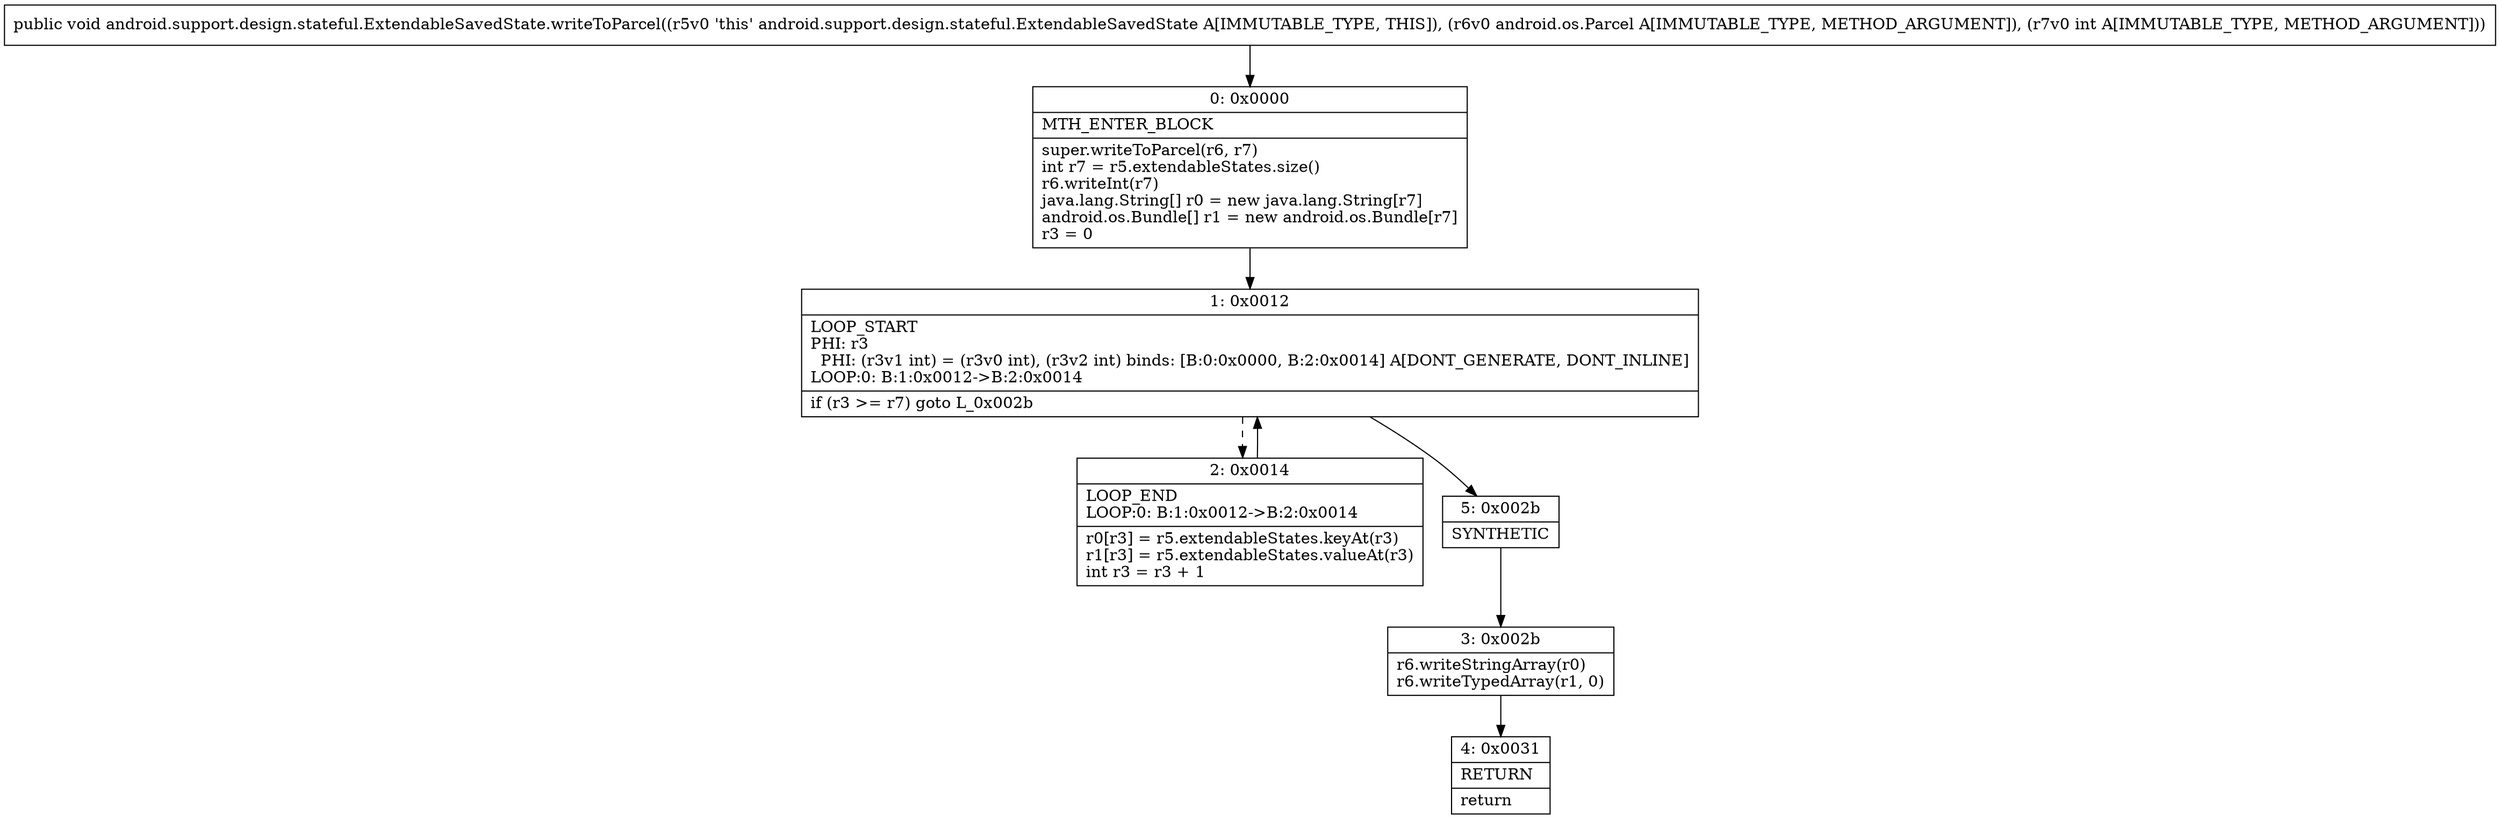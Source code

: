 digraph "CFG forandroid.support.design.stateful.ExtendableSavedState.writeToParcel(Landroid\/os\/Parcel;I)V" {
Node_0 [shape=record,label="{0\:\ 0x0000|MTH_ENTER_BLOCK\l|super.writeToParcel(r6, r7)\lint r7 = r5.extendableStates.size()\lr6.writeInt(r7)\ljava.lang.String[] r0 = new java.lang.String[r7]\landroid.os.Bundle[] r1 = new android.os.Bundle[r7]\lr3 = 0\l}"];
Node_1 [shape=record,label="{1\:\ 0x0012|LOOP_START\lPHI: r3 \l  PHI: (r3v1 int) = (r3v0 int), (r3v2 int) binds: [B:0:0x0000, B:2:0x0014] A[DONT_GENERATE, DONT_INLINE]\lLOOP:0: B:1:0x0012\-\>B:2:0x0014\l|if (r3 \>= r7) goto L_0x002b\l}"];
Node_2 [shape=record,label="{2\:\ 0x0014|LOOP_END\lLOOP:0: B:1:0x0012\-\>B:2:0x0014\l|r0[r3] = r5.extendableStates.keyAt(r3)\lr1[r3] = r5.extendableStates.valueAt(r3)\lint r3 = r3 + 1\l}"];
Node_3 [shape=record,label="{3\:\ 0x002b|r6.writeStringArray(r0)\lr6.writeTypedArray(r1, 0)\l}"];
Node_4 [shape=record,label="{4\:\ 0x0031|RETURN\l|return\l}"];
Node_5 [shape=record,label="{5\:\ 0x002b|SYNTHETIC\l}"];
MethodNode[shape=record,label="{public void android.support.design.stateful.ExtendableSavedState.writeToParcel((r5v0 'this' android.support.design.stateful.ExtendableSavedState A[IMMUTABLE_TYPE, THIS]), (r6v0 android.os.Parcel A[IMMUTABLE_TYPE, METHOD_ARGUMENT]), (r7v0 int A[IMMUTABLE_TYPE, METHOD_ARGUMENT])) }"];
MethodNode -> Node_0;
Node_0 -> Node_1;
Node_1 -> Node_2[style=dashed];
Node_1 -> Node_5;
Node_2 -> Node_1;
Node_3 -> Node_4;
Node_5 -> Node_3;
}

